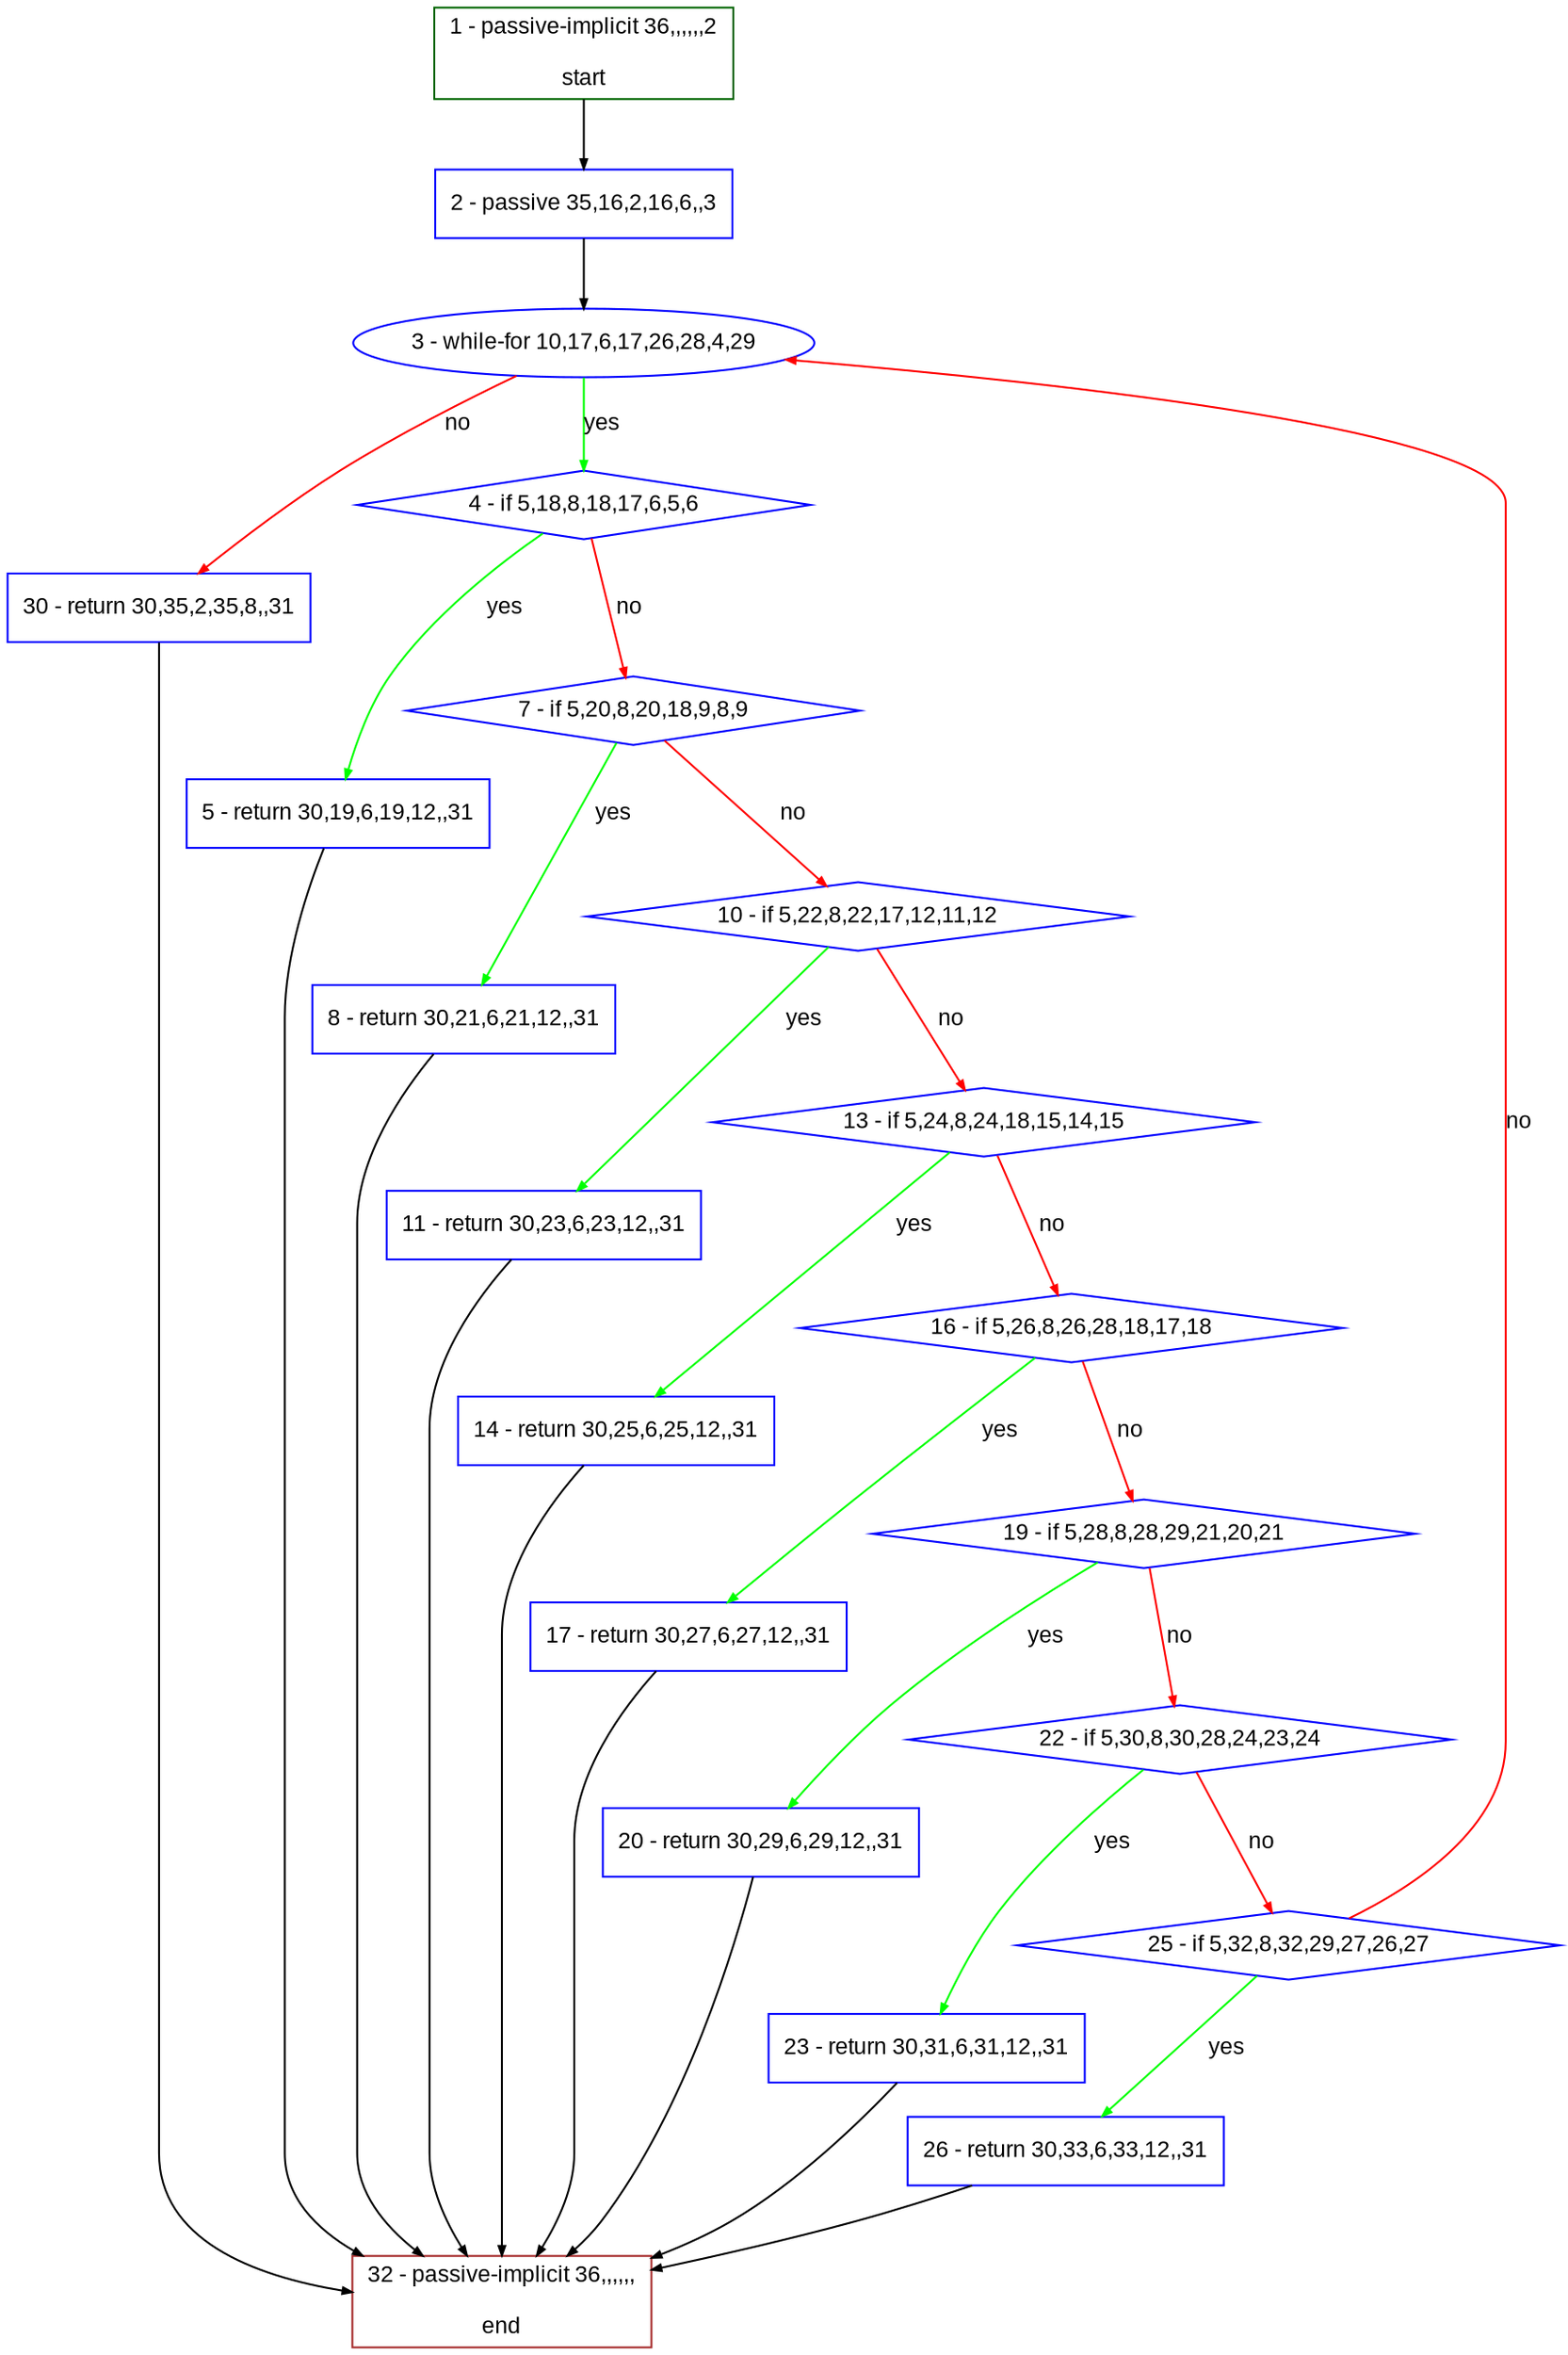 digraph "" {
  graph [bgcolor="white", fillcolor="#FFFFCC", pack="true", packmode="clust", fontname="Arial", label="", fontsize="12", compound="true", style="rounded,filled"];
  node [node_initialized="no", fillcolor="white", fontname="Arial", label="", color="grey", fontsize="12", fixedsize="false", compound="true", shape="rectangle", style="filled"];
  edge [arrowtail="none", lhead="", fontcolor="black", fontname="Arial", label="", color="black", fontsize="12", arrowhead="normal", arrowsize="0.5", compound="true", ltail="", dir="forward"];
  __N1 [fillcolor="#ffffff", label="2 - passive 35,16,2,16,6,,3", color="#0000ff", shape="box", style="filled"];
  __N2 [fillcolor="#ffffff", label="1 - passive-implicit 36,,,,,,2\n\nstart", color="#006400", shape="box", style="filled"];
  __N3 [fillcolor="#ffffff", label="3 - while-for 10,17,6,17,26,28,4,29", color="#0000ff", shape="oval", style="filled"];
  __N4 [fillcolor="#ffffff", label="4 - if 5,18,8,18,17,6,5,6", color="#0000ff", shape="diamond", style="filled"];
  __N5 [fillcolor="#ffffff", label="30 - return 30,35,2,35,8,,31", color="#0000ff", shape="box", style="filled"];
  __N6 [fillcolor="#ffffff", label="5 - return 30,19,6,19,12,,31", color="#0000ff", shape="box", style="filled"];
  __N7 [fillcolor="#ffffff", label="7 - if 5,20,8,20,18,9,8,9", color="#0000ff", shape="diamond", style="filled"];
  __N8 [fillcolor="#ffffff", label="32 - passive-implicit 36,,,,,,\n\nend", color="#a52a2a", shape="box", style="filled"];
  __N9 [fillcolor="#ffffff", label="8 - return 30,21,6,21,12,,31", color="#0000ff", shape="box", style="filled"];
  __N10 [fillcolor="#ffffff", label="10 - if 5,22,8,22,17,12,11,12", color="#0000ff", shape="diamond", style="filled"];
  __N11 [fillcolor="#ffffff", label="11 - return 30,23,6,23,12,,31", color="#0000ff", shape="box", style="filled"];
  __N12 [fillcolor="#ffffff", label="13 - if 5,24,8,24,18,15,14,15", color="#0000ff", shape="diamond", style="filled"];
  __N13 [fillcolor="#ffffff", label="14 - return 30,25,6,25,12,,31", color="#0000ff", shape="box", style="filled"];
  __N14 [fillcolor="#ffffff", label="16 - if 5,26,8,26,28,18,17,18", color="#0000ff", shape="diamond", style="filled"];
  __N15 [fillcolor="#ffffff", label="17 - return 30,27,6,27,12,,31", color="#0000ff", shape="box", style="filled"];
  __N16 [fillcolor="#ffffff", label="19 - if 5,28,8,28,29,21,20,21", color="#0000ff", shape="diamond", style="filled"];
  __N17 [fillcolor="#ffffff", label="20 - return 30,29,6,29,12,,31", color="#0000ff", shape="box", style="filled"];
  __N18 [fillcolor="#ffffff", label="22 - if 5,30,8,30,28,24,23,24", color="#0000ff", shape="diamond", style="filled"];
  __N19 [fillcolor="#ffffff", label="23 - return 30,31,6,31,12,,31", color="#0000ff", shape="box", style="filled"];
  __N20 [fillcolor="#ffffff", label="25 - if 5,32,8,32,29,27,26,27", color="#0000ff", shape="diamond", style="filled"];
  __N21 [fillcolor="#ffffff", label="26 - return 30,33,6,33,12,,31", color="#0000ff", shape="box", style="filled"];
  __N2 -> __N1 [arrowtail="none", color="#000000", label="", arrowhead="normal", dir="forward"];
  __N1 -> __N3 [arrowtail="none", color="#000000", label="", arrowhead="normal", dir="forward"];
  __N3 -> __N4 [arrowtail="none", color="#00ff00", label="yes", arrowhead="normal", dir="forward"];
  __N3 -> __N5 [arrowtail="none", color="#ff0000", label="no", arrowhead="normal", dir="forward"];
  __N4 -> __N6 [arrowtail="none", color="#00ff00", label="yes", arrowhead="normal", dir="forward"];
  __N4 -> __N7 [arrowtail="none", color="#ff0000", label="no", arrowhead="normal", dir="forward"];
  __N6 -> __N8 [arrowtail="none", color="#000000", label="", arrowhead="normal", dir="forward"];
  __N7 -> __N9 [arrowtail="none", color="#00ff00", label="yes", arrowhead="normal", dir="forward"];
  __N7 -> __N10 [arrowtail="none", color="#ff0000", label="no", arrowhead="normal", dir="forward"];
  __N9 -> __N8 [arrowtail="none", color="#000000", label="", arrowhead="normal", dir="forward"];
  __N10 -> __N11 [arrowtail="none", color="#00ff00", label="yes", arrowhead="normal", dir="forward"];
  __N10 -> __N12 [arrowtail="none", color="#ff0000", label="no", arrowhead="normal", dir="forward"];
  __N11 -> __N8 [arrowtail="none", color="#000000", label="", arrowhead="normal", dir="forward"];
  __N12 -> __N13 [arrowtail="none", color="#00ff00", label="yes", arrowhead="normal", dir="forward"];
  __N12 -> __N14 [arrowtail="none", color="#ff0000", label="no", arrowhead="normal", dir="forward"];
  __N13 -> __N8 [arrowtail="none", color="#000000", label="", arrowhead="normal", dir="forward"];
  __N14 -> __N15 [arrowtail="none", color="#00ff00", label="yes", arrowhead="normal", dir="forward"];
  __N14 -> __N16 [arrowtail="none", color="#ff0000", label="no", arrowhead="normal", dir="forward"];
  __N15 -> __N8 [arrowtail="none", color="#000000", label="", arrowhead="normal", dir="forward"];
  __N16 -> __N17 [arrowtail="none", color="#00ff00", label="yes", arrowhead="normal", dir="forward"];
  __N16 -> __N18 [arrowtail="none", color="#ff0000", label="no", arrowhead="normal", dir="forward"];
  __N17 -> __N8 [arrowtail="none", color="#000000", label="", arrowhead="normal", dir="forward"];
  __N18 -> __N19 [arrowtail="none", color="#00ff00", label="yes", arrowhead="normal", dir="forward"];
  __N18 -> __N20 [arrowtail="none", color="#ff0000", label="no", arrowhead="normal", dir="forward"];
  __N19 -> __N8 [arrowtail="none", color="#000000", label="", arrowhead="normal", dir="forward"];
  __N20 -> __N3 [arrowtail="none", color="#ff0000", label="no", arrowhead="normal", dir="forward"];
  __N20 -> __N21 [arrowtail="none", color="#00ff00", label="yes", arrowhead="normal", dir="forward"];
  __N21 -> __N8 [arrowtail="none", color="#000000", label="", arrowhead="normal", dir="forward"];
  __N5 -> __N8 [arrowtail="none", color="#000000", label="", arrowhead="normal", dir="forward"];
}
